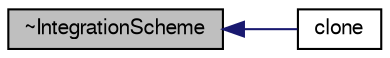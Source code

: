 digraph "~IntegrationScheme"
{
  bgcolor="transparent";
  edge [fontname="FreeSans",fontsize="10",labelfontname="FreeSans",labelfontsize="10"];
  node [fontname="FreeSans",fontsize="10",shape=record];
  rankdir="LR";
  Node9 [label="~IntegrationScheme",height=0.2,width=0.4,color="black", fillcolor="grey75", style="filled", fontcolor="black"];
  Node9 -> Node10 [dir="back",color="midnightblue",fontsize="10",style="solid",fontname="FreeSans"];
  Node10 [label="clone",height=0.2,width=0.4,color="black",URL="$a23846.html#a8dbc8b57589a169d5c436079b24c221b",tooltip="Construct and return clone. "];
}
